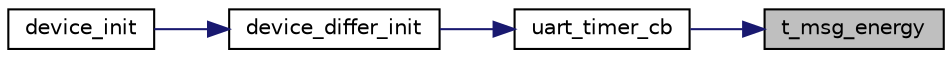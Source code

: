 digraph "t_msg_energy"
{
 // LATEX_PDF_SIZE
  edge [fontname="Helvetica",fontsize="10",labelfontname="Helvetica",labelfontsize="10"];
  node [fontname="Helvetica",fontsize="10",shape=record];
  rankdir="RL";
  Node1 [label="t_msg_energy",height=0.2,width=0.4,color="black", fillcolor="grey75", style="filled", fontcolor="black",tooltip="sends power, current, voltage, and amount of energy to the cloud"];
  Node1 -> Node2 [dir="back",color="midnightblue",fontsize="10",style="solid"];
  Node2 [label="uart_timer_cb",height=0.2,width=0.4,color="black", fillcolor="white", style="filled",URL="$device_8c.html#afc98ada4996b97d8c2ad940ea6e361cc",tooltip=" "];
  Node2 -> Node3 [dir="back",color="midnightblue",fontsize="10",style="solid"];
  Node3 [label="device_differ_init",height=0.2,width=0.4,color="black", fillcolor="white", style="filled",URL="$device_8c.html#a75875fe7a216fe6f8c9b710d135f2fd9",tooltip=" "];
  Node3 -> Node4 [dir="back",color="midnightblue",fontsize="10",style="solid"];
  Node4 [label="device_init",height=0.2,width=0.4,color="black", fillcolor="white", style="filled",URL="$device_8h.html#a94aed4ea5ddbc93af18fff358e42f57f",tooltip=" "];
}

